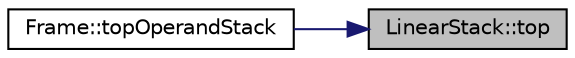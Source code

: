 digraph "LinearStack::top"
{
 // LATEX_PDF_SIZE
  edge [fontname="Helvetica",fontsize="10",labelfontname="Helvetica",labelfontsize="10"];
  node [fontname="Helvetica",fontsize="10",shape=record];
  rankdir="RL";
  Node1 [label="LinearStack::top",height=0.2,width=0.4,color="black", fillcolor="grey75", style="filled", fontcolor="black",tooltip=" "];
  Node1 -> Node2 [dir="back",color="midnightblue",fontsize="10",style="solid",fontname="Helvetica"];
  Node2 [label="Frame::topOperandStack",height=0.2,width=0.4,color="black", fillcolor="white", style="filled",URL="$class_frame.html#a1d3b7f2931d969346e01987ec72f2a8a",tooltip=" "];
}

